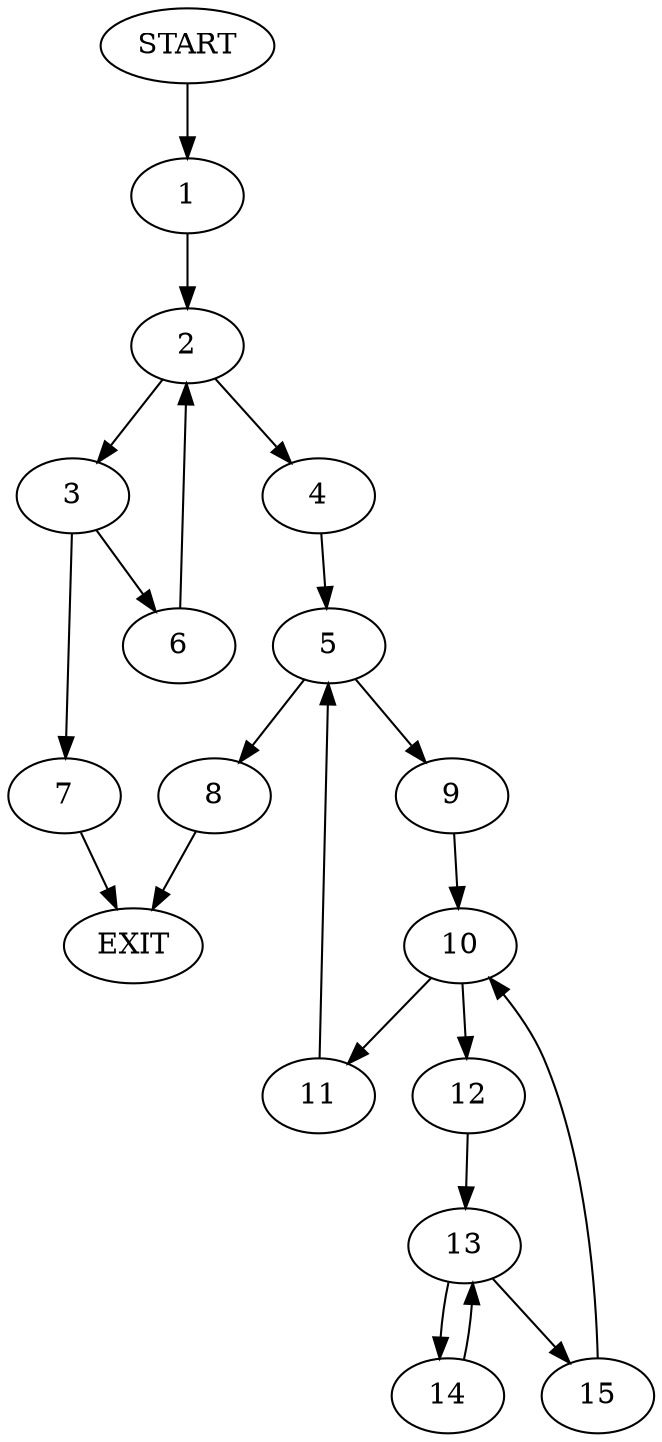 digraph {
0 [label="START"]
16 [label="EXIT"]
0 -> 1
1 -> 2
2 -> 3
2 -> 4
4 -> 5
3 -> 6
3 -> 7
7 -> 16
6 -> 2
5 -> 8
5 -> 9
9 -> 10
8 -> 16
10 -> 11
10 -> 12
12 -> 13
11 -> 5
13 -> 14
13 -> 15
14 -> 13
15 -> 10
}
